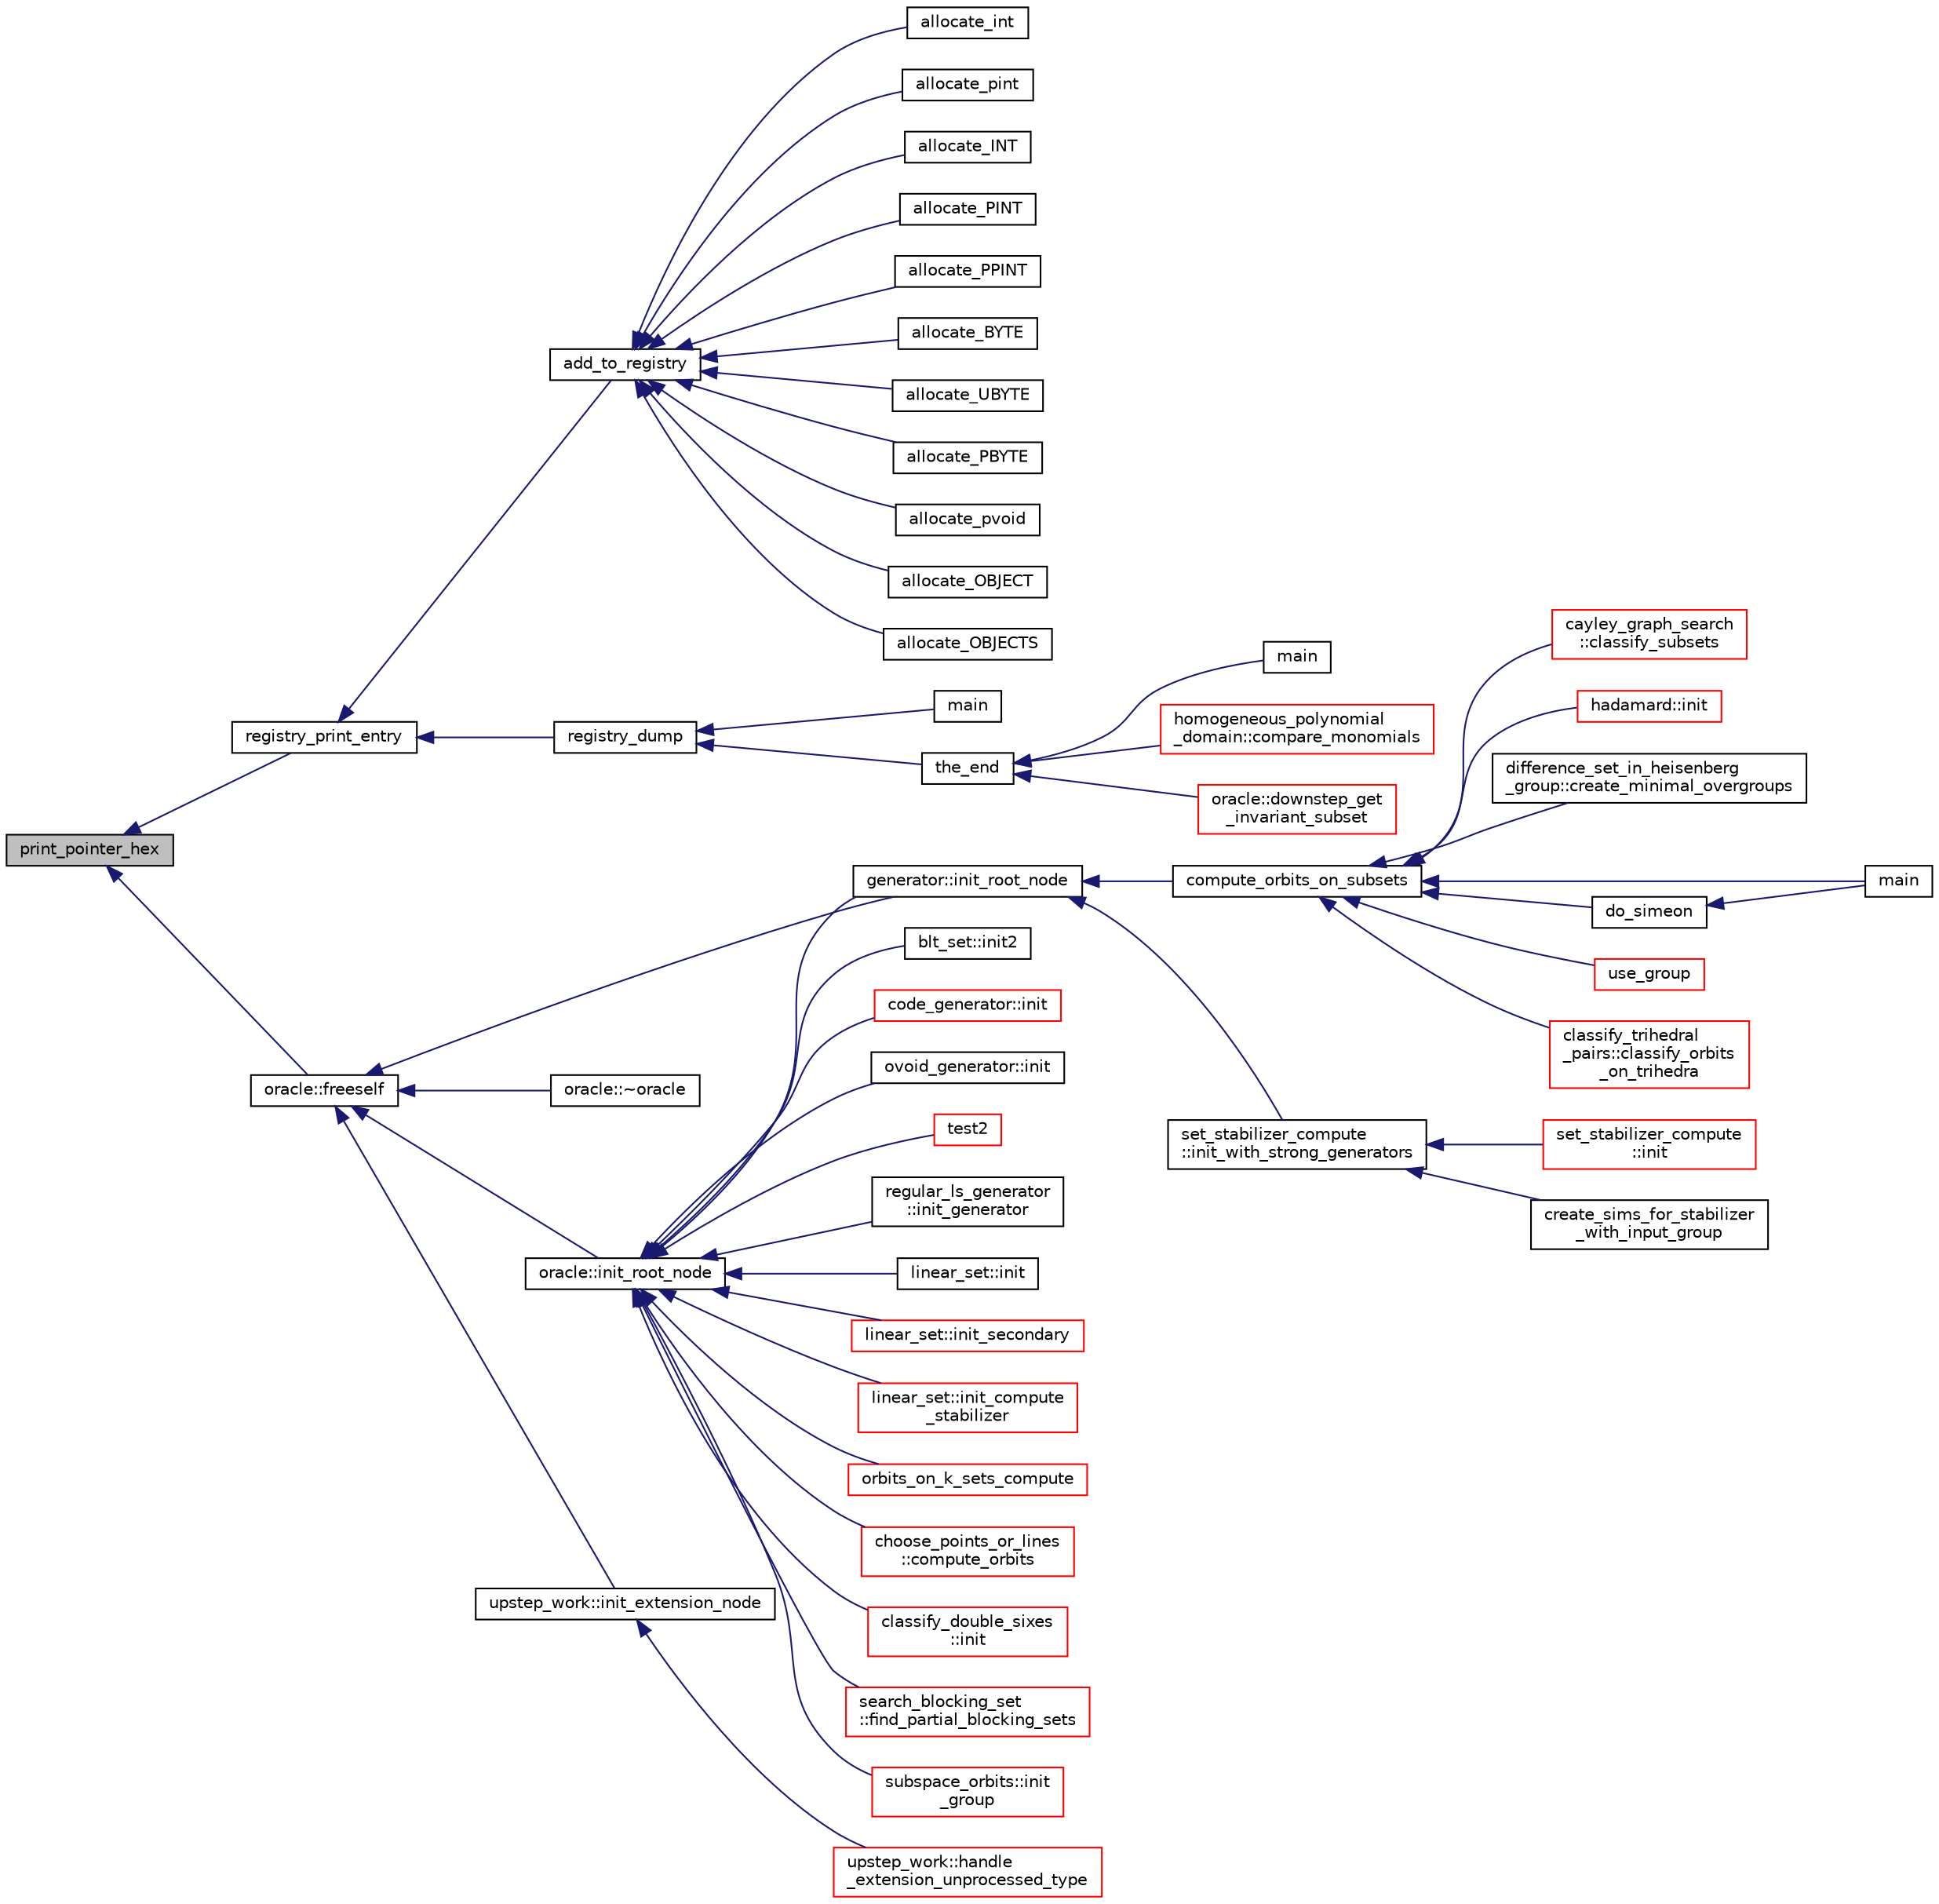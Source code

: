 digraph "print_pointer_hex"
{
  edge [fontname="Helvetica",fontsize="10",labelfontname="Helvetica",labelfontsize="10"];
  node [fontname="Helvetica",fontsize="10",shape=record];
  rankdir="LR";
  Node13319 [label="print_pointer_hex",height=0.2,width=0.4,color="black", fillcolor="grey75", style="filled", fontcolor="black"];
  Node13319 -> Node13320 [dir="back",color="midnightblue",fontsize="10",style="solid",fontname="Helvetica"];
  Node13320 [label="registry_print_entry",height=0.2,width=0.4,color="black", fillcolor="white", style="filled",URL="$df/d84/foundations_2io__and__os_2memory_8_c.html#a2b54b210ed9aae58085d1ef7fa3bcbff"];
  Node13320 -> Node13321 [dir="back",color="midnightblue",fontsize="10",style="solid",fontname="Helvetica"];
  Node13321 [label="add_to_registry",height=0.2,width=0.4,color="black", fillcolor="white", style="filled",URL="$df/d84/foundations_2io__and__os_2memory_8_c.html#a6920a250c4e7a0770cdef39eb9bf20ad"];
  Node13321 -> Node13322 [dir="back",color="midnightblue",fontsize="10",style="solid",fontname="Helvetica"];
  Node13322 [label="allocate_int",height=0.2,width=0.4,color="black", fillcolor="white", style="filled",URL="$df/d84/foundations_2io__and__os_2memory_8_c.html#a9b47024ab51fba0a4caa91b135180600"];
  Node13321 -> Node13323 [dir="back",color="midnightblue",fontsize="10",style="solid",fontname="Helvetica"];
  Node13323 [label="allocate_pint",height=0.2,width=0.4,color="black", fillcolor="white", style="filled",URL="$df/d84/foundations_2io__and__os_2memory_8_c.html#a3a50cc984522bb09aab287d0715d4ca8"];
  Node13321 -> Node13324 [dir="back",color="midnightblue",fontsize="10",style="solid",fontname="Helvetica"];
  Node13324 [label="allocate_INT",height=0.2,width=0.4,color="black", fillcolor="white", style="filled",URL="$df/d84/foundations_2io__and__os_2memory_8_c.html#a84a9edf7155c5b8f9219d6b6088ada9e"];
  Node13321 -> Node13325 [dir="back",color="midnightblue",fontsize="10",style="solid",fontname="Helvetica"];
  Node13325 [label="allocate_PINT",height=0.2,width=0.4,color="black", fillcolor="white", style="filled",URL="$df/d84/foundations_2io__and__os_2memory_8_c.html#a4e3aa482887495c0457bbef16bd5fb93"];
  Node13321 -> Node13326 [dir="back",color="midnightblue",fontsize="10",style="solid",fontname="Helvetica"];
  Node13326 [label="allocate_PPINT",height=0.2,width=0.4,color="black", fillcolor="white", style="filled",URL="$df/d84/foundations_2io__and__os_2memory_8_c.html#ad79d92f6a01dd10c6717cbe7fe45e443"];
  Node13321 -> Node13327 [dir="back",color="midnightblue",fontsize="10",style="solid",fontname="Helvetica"];
  Node13327 [label="allocate_BYTE",height=0.2,width=0.4,color="black", fillcolor="white", style="filled",URL="$df/d84/foundations_2io__and__os_2memory_8_c.html#aac4b971fcef6702a53062bde2fd6b755"];
  Node13321 -> Node13328 [dir="back",color="midnightblue",fontsize="10",style="solid",fontname="Helvetica"];
  Node13328 [label="allocate_UBYTE",height=0.2,width=0.4,color="black", fillcolor="white", style="filled",URL="$df/d84/foundations_2io__and__os_2memory_8_c.html#aa1b801aa0820b66be427e9a1e0aeea03"];
  Node13321 -> Node13329 [dir="back",color="midnightblue",fontsize="10",style="solid",fontname="Helvetica"];
  Node13329 [label="allocate_PBYTE",height=0.2,width=0.4,color="black", fillcolor="white", style="filled",URL="$df/d84/foundations_2io__and__os_2memory_8_c.html#a089bee2036889c1f3d02c163f4b5d6ab"];
  Node13321 -> Node13330 [dir="back",color="midnightblue",fontsize="10",style="solid",fontname="Helvetica"];
  Node13330 [label="allocate_pvoid",height=0.2,width=0.4,color="black", fillcolor="white", style="filled",URL="$df/d84/foundations_2io__and__os_2memory_8_c.html#a0b121faaf69ba87cd8656f41c9ae8cc0"];
  Node13321 -> Node13331 [dir="back",color="midnightblue",fontsize="10",style="solid",fontname="Helvetica"];
  Node13331 [label="allocate_OBJECT",height=0.2,width=0.4,color="black", fillcolor="white", style="filled",URL="$df/d84/foundations_2io__and__os_2memory_8_c.html#a5efd352b66c5bd5cd9eb5d233b803e15"];
  Node13321 -> Node13332 [dir="back",color="midnightblue",fontsize="10",style="solid",fontname="Helvetica"];
  Node13332 [label="allocate_OBJECTS",height=0.2,width=0.4,color="black", fillcolor="white", style="filled",URL="$df/d84/foundations_2io__and__os_2memory_8_c.html#af5314236ae007b44933b88f9214b031c"];
  Node13320 -> Node13333 [dir="back",color="midnightblue",fontsize="10",style="solid",fontname="Helvetica"];
  Node13333 [label="registry_dump",height=0.2,width=0.4,color="black", fillcolor="white", style="filled",URL="$df/d84/foundations_2io__and__os_2memory_8_c.html#a8ad65cbe10865661e8bafd6be2164955"];
  Node13333 -> Node13334 [dir="back",color="midnightblue",fontsize="10",style="solid",fontname="Helvetica"];
  Node13334 [label="main",height=0.2,width=0.4,color="black", fillcolor="white", style="filled",URL="$df/df8/surface__classify_8_c.html#a217dbf8b442f20279ea00b898af96f52"];
  Node13333 -> Node13335 [dir="back",color="midnightblue",fontsize="10",style="solid",fontname="Helvetica"];
  Node13335 [label="the_end",height=0.2,width=0.4,color="black", fillcolor="white", style="filled",URL="$d3/dfb/discreta__global_8_c.html#a3ebbd3ccb665a9f78deaa7408577b60c"];
  Node13335 -> Node13336 [dir="back",color="midnightblue",fontsize="10",style="solid",fontname="Helvetica"];
  Node13336 [label="main",height=0.2,width=0.4,color="black", fillcolor="white", style="filled",URL="$d2/d11/codes_8h.html#a217dbf8b442f20279ea00b898af96f52"];
  Node13335 -> Node13337 [dir="back",color="midnightblue",fontsize="10",style="solid",fontname="Helvetica"];
  Node13337 [label="homogeneous_polynomial\l_domain::compare_monomials",height=0.2,width=0.4,color="red", fillcolor="white", style="filled",URL="$d2/da7/classhomogeneous__polynomial__domain.html#a05c5959cb62502954c9cf93a85b8c019"];
  Node13335 -> Node13602 [dir="back",color="midnightblue",fontsize="10",style="solid",fontname="Helvetica"];
  Node13602 [label="oracle::downstep_get\l_invariant_subset",height=0.2,width=0.4,color="red", fillcolor="white", style="filled",URL="$d7/da7/classoracle.html#ae2540e94ee617a407069f976739cfd71"];
  Node13319 -> Node13605 [dir="back",color="midnightblue",fontsize="10",style="solid",fontname="Helvetica"];
  Node13605 [label="oracle::freeself",height=0.2,width=0.4,color="black", fillcolor="white", style="filled",URL="$d7/da7/classoracle.html#a809f2f45c76a4289aca3d22d05fcacc1"];
  Node13605 -> Node13606 [dir="back",color="midnightblue",fontsize="10",style="solid",fontname="Helvetica"];
  Node13606 [label="generator::init_root_node",height=0.2,width=0.4,color="black", fillcolor="white", style="filled",URL="$d7/d73/classgenerator.html#af772cc76eb68482a86e61fbd51672513"];
  Node13606 -> Node13394 [dir="back",color="midnightblue",fontsize="10",style="solid",fontname="Helvetica"];
  Node13394 [label="compute_orbits_on_subsets",height=0.2,width=0.4,color="black", fillcolor="white", style="filled",URL="$d3/d35/snakes__and__ladders__global_8_c.html#af33697aede0480110b1227f727252637"];
  Node13394 -> Node13395 [dir="back",color="midnightblue",fontsize="10",style="solid",fontname="Helvetica"];
  Node13395 [label="cayley_graph_search\l::classify_subsets",height=0.2,width=0.4,color="red", fillcolor="white", style="filled",URL="$de/dae/classcayley__graph__search.html#a4cf8a90752e018a281481ac80ad52c4b"];
  Node13394 -> Node13398 [dir="back",color="midnightblue",fontsize="10",style="solid",fontname="Helvetica"];
  Node13398 [label="hadamard::init",height=0.2,width=0.4,color="red", fillcolor="white", style="filled",URL="$d7/dbb/classhadamard.html#a16af359850b8bdd0d2a73e260d496c33"];
  Node13394 -> Node13400 [dir="back",color="midnightblue",fontsize="10",style="solid",fontname="Helvetica"];
  Node13400 [label="difference_set_in_heisenberg\l_group::create_minimal_overgroups",height=0.2,width=0.4,color="black", fillcolor="white", style="filled",URL="$de/d8a/classdifference__set__in__heisenberg__group.html#a9bde5ad5da3ebaebf98fbfd3e8110b79"];
  Node13394 -> Node13401 [dir="back",color="midnightblue",fontsize="10",style="solid",fontname="Helvetica"];
  Node13401 [label="main",height=0.2,width=0.4,color="black", fillcolor="white", style="filled",URL="$d5/d13/simeon_8_c.html#ae66f6b31b5ad750f1fe042a706a4e3d4"];
  Node13394 -> Node13402 [dir="back",color="midnightblue",fontsize="10",style="solid",fontname="Helvetica"];
  Node13402 [label="do_simeon",height=0.2,width=0.4,color="black", fillcolor="white", style="filled",URL="$d5/d13/simeon_8_c.html#a36cf3f9cb484fa44da7a7dfcbe9385d0"];
  Node13402 -> Node13401 [dir="back",color="midnightblue",fontsize="10",style="solid",fontname="Helvetica"];
  Node13394 -> Node13403 [dir="back",color="midnightblue",fontsize="10",style="solid",fontname="Helvetica"];
  Node13403 [label="use_group",height=0.2,width=0.4,color="red", fillcolor="white", style="filled",URL="$d9/d9f/all__cliques_8_c.html#aba62531e97173264c39afe2c7857af31"];
  Node13394 -> Node13405 [dir="back",color="midnightblue",fontsize="10",style="solid",fontname="Helvetica"];
  Node13405 [label="classify_trihedral\l_pairs::classify_orbits\l_on_trihedra",height=0.2,width=0.4,color="red", fillcolor="white", style="filled",URL="$d1/d21/classclassify__trihedral__pairs.html#a99625621bfba4bb65b3d60304b306539"];
  Node13606 -> Node13607 [dir="back",color="midnightblue",fontsize="10",style="solid",fontname="Helvetica"];
  Node13607 [label="set_stabilizer_compute\l::init_with_strong_generators",height=0.2,width=0.4,color="black", fillcolor="white", style="filled",URL="$d8/dc6/classset__stabilizer__compute.html#ad6def8c34e1eba080f0383038cd76016"];
  Node13607 -> Node13608 [dir="back",color="midnightblue",fontsize="10",style="solid",fontname="Helvetica"];
  Node13608 [label="set_stabilizer_compute\l::init",height=0.2,width=0.4,color="red", fillcolor="white", style="filled",URL="$d8/dc6/classset__stabilizer__compute.html#a3ffab71fb628fd1c25694c1bb69a65fe"];
  Node13607 -> Node13382 [dir="back",color="midnightblue",fontsize="10",style="solid",fontname="Helvetica"];
  Node13382 [label="create_sims_for_stabilizer\l_with_input_group",height=0.2,width=0.4,color="black", fillcolor="white", style="filled",URL="$d0/d76/tl__algebra__and__number__theory_8h.html#af5482567a8d6ba5c2fe593bf6f7f9a0f"];
  Node13605 -> Node13609 [dir="back",color="midnightblue",fontsize="10",style="solid",fontname="Helvetica"];
  Node13609 [label="oracle::~oracle",height=0.2,width=0.4,color="black", fillcolor="white", style="filled",URL="$d7/da7/classoracle.html#abb19e0e90f7ab76bf56bd3353e32518d"];
  Node13605 -> Node13610 [dir="back",color="midnightblue",fontsize="10",style="solid",fontname="Helvetica"];
  Node13610 [label="oracle::init_root_node",height=0.2,width=0.4,color="black", fillcolor="white", style="filled",URL="$d7/da7/classoracle.html#a39267b7776b0cc2d93cda40fce9813a2"];
  Node13610 -> Node13611 [dir="back",color="midnightblue",fontsize="10",style="solid",fontname="Helvetica"];
  Node13611 [label="blt_set::init2",height=0.2,width=0.4,color="black", fillcolor="white", style="filled",URL="$d1/d3d/classblt__set.html#a3f1204faeab71c253039beffa3e6ee76"];
  Node13610 -> Node13359 [dir="back",color="midnightblue",fontsize="10",style="solid",fontname="Helvetica"];
  Node13359 [label="code_generator::init",height=0.2,width=0.4,color="red", fillcolor="white", style="filled",URL="$db/d37/classcode__generator.html#acfaa1e8badf6f30255203f499b130af8"];
  Node13610 -> Node13553 [dir="back",color="midnightblue",fontsize="10",style="solid",fontname="Helvetica"];
  Node13553 [label="ovoid_generator::init",height=0.2,width=0.4,color="black", fillcolor="white", style="filled",URL="$d3/daf/classovoid__generator.html#a44d90a4751554076f432f35089a964c2"];
  Node13610 -> Node13388 [dir="back",color="midnightblue",fontsize="10",style="solid",fontname="Helvetica"];
  Node13388 [label="test2",height=0.2,width=0.4,color="red", fillcolor="white", style="filled",URL="$d9/db0/factor__space_8_c.html#a39d73a812e5fd8f1bc111e948368cb10"];
  Node13610 -> Node13612 [dir="back",color="midnightblue",fontsize="10",style="solid",fontname="Helvetica"];
  Node13612 [label="regular_ls_generator\l::init_generator",height=0.2,width=0.4,color="black", fillcolor="white", style="filled",URL="$d2/dd8/classregular__ls__generator.html#ad2d853778456c12a007b975c38f60ab3"];
  Node13610 -> Node13431 [dir="back",color="midnightblue",fontsize="10",style="solid",fontname="Helvetica"];
  Node13431 [label="linear_set::init",height=0.2,width=0.4,color="black", fillcolor="white", style="filled",URL="$dd/d86/classlinear__set.html#a7ab24e84423749047d5465cb15505475"];
  Node13610 -> Node13392 [dir="back",color="midnightblue",fontsize="10",style="solid",fontname="Helvetica"];
  Node13392 [label="linear_set::init_secondary",height=0.2,width=0.4,color="red", fillcolor="white", style="filled",URL="$dd/d86/classlinear__set.html#a7bf8cd7805559b5762921687a7c1ed97"];
  Node13610 -> Node13379 [dir="back",color="midnightblue",fontsize="10",style="solid",fontname="Helvetica"];
  Node13379 [label="linear_set::init_compute\l_stabilizer",height=0.2,width=0.4,color="red", fillcolor="white", style="filled",URL="$dd/d86/classlinear__set.html#a0cc3eaec1896fdc977b62e94623b055b"];
  Node13610 -> Node13409 [dir="back",color="midnightblue",fontsize="10",style="solid",fontname="Helvetica"];
  Node13409 [label="orbits_on_k_sets_compute",height=0.2,width=0.4,color="red", fillcolor="white", style="filled",URL="$d3/d35/snakes__and__ladders__global_8_c.html#a96743526b15703539d544499276aaa71"];
  Node13610 -> Node13606 [dir="back",color="midnightblue",fontsize="10",style="solid",fontname="Helvetica"];
  Node13610 -> Node13425 [dir="back",color="midnightblue",fontsize="10",style="solid",fontname="Helvetica"];
  Node13425 [label="choose_points_or_lines\l::compute_orbits",height=0.2,width=0.4,color="red", fillcolor="white", style="filled",URL="$d6/d75/classchoose__points__or__lines.html#adc353e2d41dc8a39563322c8cdd85f61"];
  Node13610 -> Node13491 [dir="back",color="midnightblue",fontsize="10",style="solid",fontname="Helvetica"];
  Node13491 [label="classify_double_sixes\l::init",height=0.2,width=0.4,color="red", fillcolor="white", style="filled",URL="$dd/d23/classclassify__double__sixes.html#a8c5c41d5124b35379d626480ff225f7b"];
  Node13610 -> Node13428 [dir="back",color="midnightblue",fontsize="10",style="solid",fontname="Helvetica"];
  Node13428 [label="search_blocking_set\l::find_partial_blocking_sets",height=0.2,width=0.4,color="red", fillcolor="white", style="filled",URL="$dc/d36/classsearch__blocking__set.html#ad3fdb3d356db75a02c406bc9d4e9e9b6"];
  Node13610 -> Node13613 [dir="back",color="midnightblue",fontsize="10",style="solid",fontname="Helvetica"];
  Node13613 [label="subspace_orbits::init\l_group",height=0.2,width=0.4,color="red", fillcolor="white", style="filled",URL="$d2/d9f/classsubspace__orbits.html#ad7dfe4f51cd3eea6ccfd5318e23d36c3"];
  Node13605 -> Node13369 [dir="back",color="midnightblue",fontsize="10",style="solid",fontname="Helvetica"];
  Node13369 [label="upstep_work::init_extension_node",height=0.2,width=0.4,color="black", fillcolor="white", style="filled",URL="$d2/dd6/classupstep__work.html#ad74931a4c6dc97102d405a755433297d"];
  Node13369 -> Node13370 [dir="back",color="midnightblue",fontsize="10",style="solid",fontname="Helvetica"];
  Node13370 [label="upstep_work::handle\l_extension_unprocessed_type",height=0.2,width=0.4,color="red", fillcolor="white", style="filled",URL="$d2/dd6/classupstep__work.html#a4687dfab87eb7d0646cb79008dd3d32d"];
}

